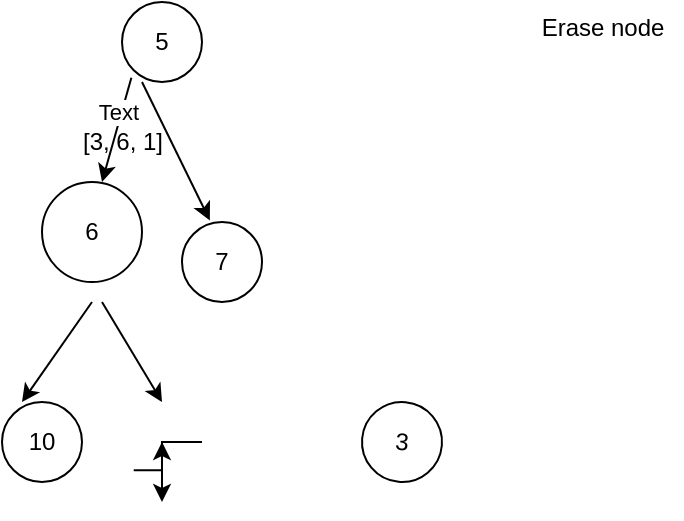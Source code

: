 <mxfile>
    <diagram id="Ojz0aEP_NFKXjmNDYsG6" name="Page-1">
        <mxGraphModel dx="334" dy="546" grid="1" gridSize="10" guides="1" tooltips="1" connect="1" arrows="1" fold="1" page="1" pageScale="1" pageWidth="850" pageHeight="1100" math="0" shadow="0">
            <root>
                <mxCell id="0"/>
                <mxCell id="1" parent="0"/>
                <mxCell id="5" value="[3, 6, 1]" style="text;html=1;align=center;verticalAlign=middle;resizable=0;points=[];autosize=1;strokeColor=none;" parent="1" vertex="1">
                    <mxGeometry x="90" y="130" width="60" height="20" as="geometry"/>
                </mxCell>
                <mxCell id="7" value="10" style="ellipse;whiteSpace=wrap;html=1;aspect=fixed;" parent="1" vertex="1">
                    <mxGeometry x="60" y="270" width="40" height="40" as="geometry"/>
                </mxCell>
                <mxCell id="12" value="" style="endArrow=classic;html=1;" parent="1" edge="1">
                    <mxGeometry width="50" height="50" relative="1" as="geometry">
                        <mxPoint x="105" y="220" as="sourcePoint"/>
                        <mxPoint x="70" y="270" as="targetPoint"/>
                    </mxGeometry>
                </mxCell>
                <mxCell id="23" style="edgeStyle=orthogonalEdgeStyle;rounded=0;orthogonalLoop=1;jettySize=auto;html=1;exitX=1;exitY=0.5;exitDx=0;exitDy=0;" edge="1" parent="1">
                    <mxGeometry relative="1" as="geometry">
                        <mxPoint x="140" y="320" as="targetPoint"/>
                        <mxPoint x="160" y="290" as="sourcePoint"/>
                    </mxGeometry>
                </mxCell>
                <mxCell id="24" style="edgeStyle=orthogonalEdgeStyle;rounded=0;orthogonalLoop=1;jettySize=auto;html=1;exitX=0;exitY=1;exitDx=0;exitDy=0;" edge="1" parent="1">
                    <mxGeometry relative="1" as="geometry">
                        <mxPoint x="140" y="290" as="targetPoint"/>
                        <mxPoint x="125.858" y="304.142" as="sourcePoint"/>
                    </mxGeometry>
                </mxCell>
                <mxCell id="15" value="5" style="ellipse;whiteSpace=wrap;html=1;aspect=fixed;" parent="1" vertex="1">
                    <mxGeometry x="120" y="70" width="40" height="40" as="geometry"/>
                </mxCell>
                <mxCell id="16" value="" style="endArrow=classic;html=1;exitX=0;exitY=1;exitDx=0;exitDy=0;" parent="1" edge="1">
                    <mxGeometry width="50" height="50" relative="1" as="geometry">
                        <mxPoint x="124.679" y="107.856" as="sourcePoint"/>
                        <mxPoint x="110" y="160" as="targetPoint"/>
                    </mxGeometry>
                </mxCell>
                <mxCell id="18" value="Text" style="edgeLabel;html=1;align=center;verticalAlign=middle;resizable=0;points=[];" parent="16" vertex="1" connectable="0">
                    <mxGeometry x="-0.327" y="-2" relative="1" as="geometry">
                        <mxPoint as="offset"/>
                    </mxGeometry>
                </mxCell>
                <mxCell id="19" value="" style="endArrow=classic;html=1;entryX=0.348;entryY=-0.02;entryDx=0;entryDy=0;entryPerimeter=0;" parent="1" target="20" edge="1">
                    <mxGeometry width="50" height="50" relative="1" as="geometry">
                        <mxPoint x="130" y="110" as="sourcePoint"/>
                        <mxPoint x="230" y="210" as="targetPoint"/>
                    </mxGeometry>
                </mxCell>
                <mxCell id="20" value="7" style="ellipse;whiteSpace=wrap;html=1;aspect=fixed;" parent="1" vertex="1">
                    <mxGeometry x="150" y="180" width="40" height="40" as="geometry"/>
                </mxCell>
                <mxCell id="22" value="Erase node&lt;br&gt;&lt;br&gt;" style="text;html=1;align=center;verticalAlign=middle;resizable=0;points=[];autosize=1;strokeColor=none;" parent="1" vertex="1">
                    <mxGeometry x="320" y="75" width="80" height="30" as="geometry"/>
                </mxCell>
                <mxCell id="25" value="" style="endArrow=classic;html=1;entryX=0.5;entryY=0;entryDx=0;entryDy=0;" edge="1" parent="1">
                    <mxGeometry x="0.44" y="2" width="50" height="50" relative="1" as="geometry">
                        <mxPoint x="110" y="220" as="sourcePoint"/>
                        <mxPoint x="140" y="270" as="targetPoint"/>
                        <mxPoint as="offset"/>
                    </mxGeometry>
                </mxCell>
                <mxCell id="26" value="6" style="ellipse;whiteSpace=wrap;html=1;aspect=fixed;" vertex="1" parent="1">
                    <mxGeometry x="80" y="160" width="50" height="50" as="geometry"/>
                </mxCell>
                <mxCell id="27" value="3" style="ellipse;whiteSpace=wrap;html=1;aspect=fixed;rotation=5;" vertex="1" parent="1">
                    <mxGeometry x="240" y="270" width="40" height="40" as="geometry"/>
                </mxCell>
            </root>
        </mxGraphModel>
    </diagram>
</mxfile>